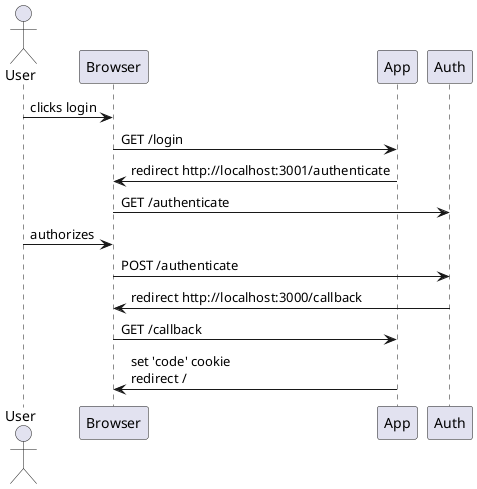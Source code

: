 @startuml

actor User

User -> Browser : clicks login
Browser -> App : GET /login
App -> Browser : redirect http://localhost:3001/authenticate
Browser -> Auth : GET /authenticate
User -> Browser : authorizes
Browser -> Auth : POST /authenticate
Auth -> Browser : redirect http://localhost:3000/callback
Browser -> App : GET /callback
App -> Browser : set 'code' cookie\nredirect /

@enduml